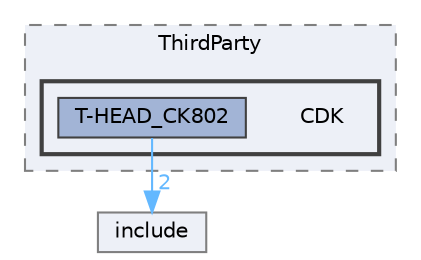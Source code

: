 digraph "D:/Projects/Raspberrypi_pico/pico_freertos_final/freertos_pico2/pico_freertos/FreeRTOS-Kernel/portable/ThirdParty/CDK"
{
 // LATEX_PDF_SIZE
  bgcolor="transparent";
  edge [fontname=Helvetica,fontsize=10,labelfontname=Helvetica,labelfontsize=10];
  node [fontname=Helvetica,fontsize=10,shape=box,height=0.2,width=0.4];
  compound=true
  subgraph clusterdir_d47c1b7ece71fdb3ba53b178e069a008 {
    graph [ bgcolor="#edf0f7", pencolor="grey50", label="ThirdParty", fontname=Helvetica,fontsize=10 style="filled,dashed", URL="dir_d47c1b7ece71fdb3ba53b178e069a008.html",tooltip=""]
  subgraph clusterdir_0412727f09b226b86f52972afb53a8f2 {
    graph [ bgcolor="#edf0f7", pencolor="grey25", label="", fontname=Helvetica,fontsize=10 style="filled,bold", URL="dir_0412727f09b226b86f52972afb53a8f2.html",tooltip=""]
    dir_0412727f09b226b86f52972afb53a8f2 [shape=plaintext, label="CDK"];
  dir_3dd036f1b7aff4c5ac6510cd14de5f14 [label="T-HEAD_CK802", fillcolor="#a2b4d6", color="grey25", style="filled", URL="dir_3dd036f1b7aff4c5ac6510cd14de5f14.html",tooltip=""];
  }
  }
  dir_c69ece34c3f150cb2c6f1098178b172a [label="include", fillcolor="#edf0f7", color="grey50", style="filled", URL="dir_c69ece34c3f150cb2c6f1098178b172a.html",tooltip=""];
  dir_3dd036f1b7aff4c5ac6510cd14de5f14->dir_c69ece34c3f150cb2c6f1098178b172a [headlabel="2", labeldistance=1.5 headhref="dir_000240_000125.html" href="dir_000240_000125.html" color="steelblue1" fontcolor="steelblue1"];
}

